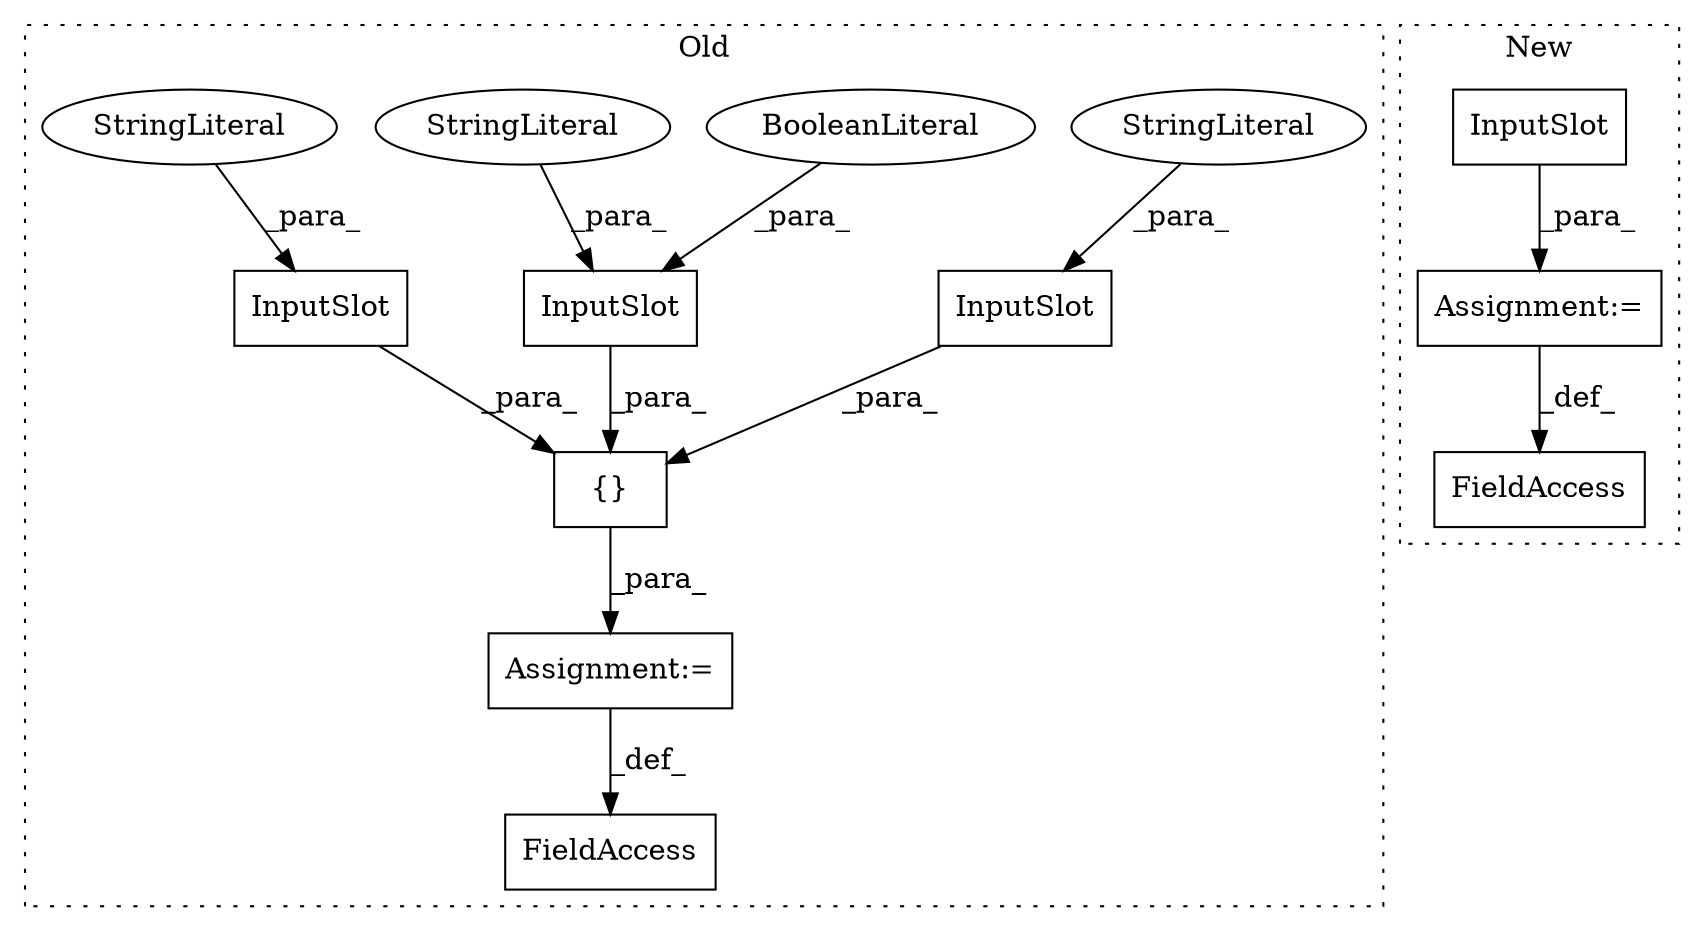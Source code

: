 digraph G {
subgraph cluster0 {
1 [label="{}" a="4" s="494,584" l="1,1" shape="box"];
3 [label="FieldAccess" a="22" s="453" l="10" shape="box"];
4 [label="InputSlot" a="32" s="553,583" l="10,1" shape="box"];
6 [label="Assignment:=" a="7" s="463" l="1" shape="box"];
7 [label="StringLiteral" a="45" s="563" l="14" shape="ellipse"];
8 [label="InputSlot" a="32" s="495,522" l="10,1" shape="box"];
9 [label="StringLiteral" a="45" s="505" l="17" shape="ellipse"];
10 [label="InputSlot" a="32" s="524,551" l="10,1" shape="box"];
11 [label="StringLiteral" a="45" s="534" l="17" shape="ellipse"];
12 [label="BooleanLiteral" a="9" s="578" l="5" shape="ellipse"];
label = "Old";
style="dotted";
}
subgraph cluster1 {
2 [label="InputSlot" a="32" s="469" l="11" shape="box"];
5 [label="Assignment:=" a="7" s="468" l="1" shape="box"];
13 [label="FieldAccess" a="22" s="453" l="15" shape="box"];
label = "New";
style="dotted";
}
1 -> 6 [label="_para_"];
2 -> 5 [label="_para_"];
4 -> 1 [label="_para_"];
5 -> 13 [label="_def_"];
6 -> 3 [label="_def_"];
7 -> 4 [label="_para_"];
8 -> 1 [label="_para_"];
9 -> 8 [label="_para_"];
10 -> 1 [label="_para_"];
11 -> 10 [label="_para_"];
12 -> 4 [label="_para_"];
}